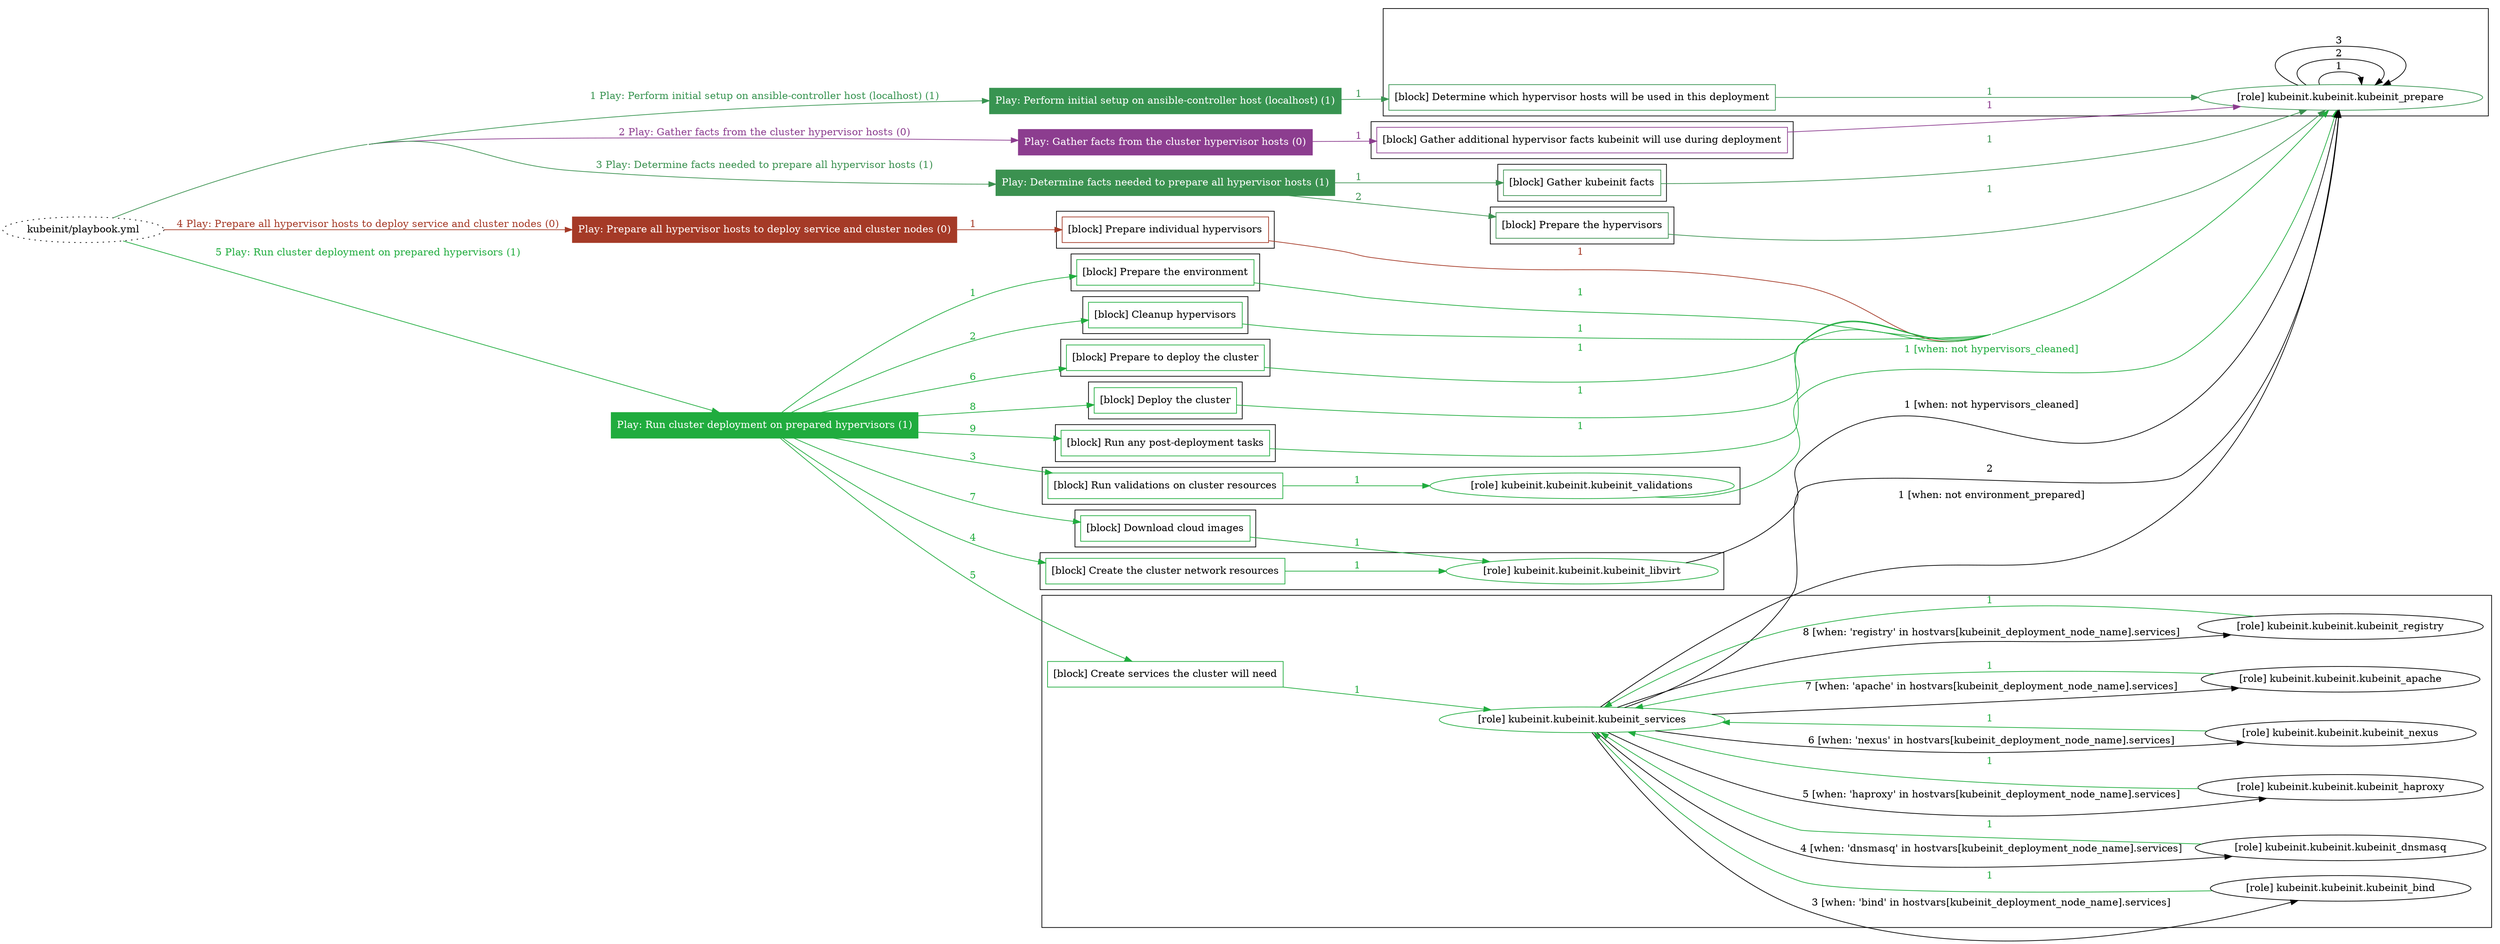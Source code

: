 digraph {
	graph [concentrate=true ordering=in rankdir=LR ratio=fill]
	edge [esep=5 sep=10]
	"kubeinit/playbook.yml" [URL="/home/runner/work/kubeinit/kubeinit/kubeinit/playbook.yml" id=playbook_087b9964 style=dotted]
	"kubeinit/playbook.yml" -> play_9bd890f5 [label="1 Play: Perform initial setup on ansible-controller host (localhost) (1)" color="#389451" fontcolor="#389451" id=edge_playbook_087b9964_play_9bd890f5 labeltooltip="1 Play: Perform initial setup on ansible-controller host (localhost) (1)" tooltip="1 Play: Perform initial setup on ansible-controller host (localhost) (1)"]
	subgraph "Play: Perform initial setup on ansible-controller host (localhost) (1)" {
		play_9bd890f5 [label="Play: Perform initial setup on ansible-controller host (localhost) (1)" URL="/home/runner/work/kubeinit/kubeinit/kubeinit/playbook.yml" color="#389451" fontcolor="#ffffff" id=play_9bd890f5 shape=box style=filled tooltip=localhost]
		play_9bd890f5 -> block_a729d3e6 [label=1 color="#389451" fontcolor="#389451" id=edge_1_play_9bd890f5_block_a729d3e6 labeltooltip=1 tooltip=1]
		subgraph cluster_block_a729d3e6 {
			block_a729d3e6 [label="[block] Determine which hypervisor hosts will be used in this deployment" URL="/home/runner/work/kubeinit/kubeinit/kubeinit/playbook.yml" color="#389451" id=block_a729d3e6 labeltooltip="Determine which hypervisor hosts will be used in this deployment" shape=box tooltip="Determine which hypervisor hosts will be used in this deployment"]
			block_a729d3e6 -> role_2690aaf3 [label="1 " color="#389451" fontcolor="#389451" id=edge_1_block_a729d3e6_role_2690aaf3 labeltooltip="1 " tooltip="1 "]
			subgraph "kubeinit.kubeinit.kubeinit_prepare" {
				role_2690aaf3 [label="[role] kubeinit.kubeinit.kubeinit_prepare" URL="/home/runner/work/kubeinit/kubeinit/kubeinit/playbook.yml" color="#389451" id=role_2690aaf3 tooltip="kubeinit.kubeinit.kubeinit_prepare"]
				role_2690aaf3 -> role_2690aaf3 [label="1 " color=black fontcolor=black id=edge_1_role_2690aaf3_role_2690aaf3 labeltooltip="1 " tooltip="1 "]
				role_2690aaf3 -> role_2690aaf3 [label="2 " color=black fontcolor=black id=edge_2_role_2690aaf3_role_2690aaf3 labeltooltip="2 " tooltip="2 "]
				role_2690aaf3 -> role_2690aaf3 [label="3 " color=black fontcolor=black id=edge_3_role_2690aaf3_role_2690aaf3 labeltooltip="3 " tooltip="3 "]
			}
		}
	}
	"kubeinit/playbook.yml" -> play_606b68a1 [label="2 Play: Gather facts from the cluster hypervisor hosts (0)" color="#8c3d8f" fontcolor="#8c3d8f" id=edge_playbook_087b9964_play_606b68a1 labeltooltip="2 Play: Gather facts from the cluster hypervisor hosts (0)" tooltip="2 Play: Gather facts from the cluster hypervisor hosts (0)"]
	subgraph "Play: Gather facts from the cluster hypervisor hosts (0)" {
		play_606b68a1 [label="Play: Gather facts from the cluster hypervisor hosts (0)" URL="/home/runner/work/kubeinit/kubeinit/kubeinit/playbook.yml" color="#8c3d8f" fontcolor="#ffffff" id=play_606b68a1 shape=box style=filled tooltip="Play: Gather facts from the cluster hypervisor hosts (0)"]
		play_606b68a1 -> block_064a68bc [label=1 color="#8c3d8f" fontcolor="#8c3d8f" id=edge_1_play_606b68a1_block_064a68bc labeltooltip=1 tooltip=1]
		subgraph cluster_block_064a68bc {
			block_064a68bc [label="[block] Gather additional hypervisor facts kubeinit will use during deployment" URL="/home/runner/work/kubeinit/kubeinit/kubeinit/playbook.yml" color="#8c3d8f" id=block_064a68bc labeltooltip="Gather additional hypervisor facts kubeinit will use during deployment" shape=box tooltip="Gather additional hypervisor facts kubeinit will use during deployment"]
			block_064a68bc -> role_2690aaf3 [label="1 " color="#8c3d8f" fontcolor="#8c3d8f" id=edge_1_block_064a68bc_role_2690aaf3 labeltooltip="1 " tooltip="1 "]
		}
	}
	"kubeinit/playbook.yml" -> play_c51e7424 [label="3 Play: Determine facts needed to prepare all hypervisor hosts (1)" color="#3b9150" fontcolor="#3b9150" id=edge_playbook_087b9964_play_c51e7424 labeltooltip="3 Play: Determine facts needed to prepare all hypervisor hosts (1)" tooltip="3 Play: Determine facts needed to prepare all hypervisor hosts (1)"]
	subgraph "Play: Determine facts needed to prepare all hypervisor hosts (1)" {
		play_c51e7424 [label="Play: Determine facts needed to prepare all hypervisor hosts (1)" URL="/home/runner/work/kubeinit/kubeinit/kubeinit/playbook.yml" color="#3b9150" fontcolor="#ffffff" id=play_c51e7424 shape=box style=filled tooltip=localhost]
		play_c51e7424 -> block_fdedacd6 [label=1 color="#3b9150" fontcolor="#3b9150" id=edge_1_play_c51e7424_block_fdedacd6 labeltooltip=1 tooltip=1]
		subgraph cluster_block_fdedacd6 {
			block_fdedacd6 [label="[block] Gather kubeinit facts" URL="/home/runner/work/kubeinit/kubeinit/kubeinit/playbook.yml" color="#3b9150" id=block_fdedacd6 labeltooltip="Gather kubeinit facts" shape=box tooltip="Gather kubeinit facts"]
			block_fdedacd6 -> role_2690aaf3 [label="1 " color="#3b9150" fontcolor="#3b9150" id=edge_1_block_fdedacd6_role_2690aaf3 labeltooltip="1 " tooltip="1 "]
		}
		play_c51e7424 -> block_e318430d [label=2 color="#3b9150" fontcolor="#3b9150" id=edge_2_play_c51e7424_block_e318430d labeltooltip=2 tooltip=2]
		subgraph cluster_block_e318430d {
			block_e318430d [label="[block] Prepare the hypervisors" URL="/home/runner/work/kubeinit/kubeinit/kubeinit/playbook.yml" color="#3b9150" id=block_e318430d labeltooltip="Prepare the hypervisors" shape=box tooltip="Prepare the hypervisors"]
			block_e318430d -> role_2690aaf3 [label="1 " color="#3b9150" fontcolor="#3b9150" id=edge_1_block_e318430d_role_2690aaf3 labeltooltip="1 " tooltip="1 "]
		}
	}
	"kubeinit/playbook.yml" -> play_2da93118 [label="4 Play: Prepare all hypervisor hosts to deploy service and cluster nodes (0)" color="#a53a27" fontcolor="#a53a27" id=edge_playbook_087b9964_play_2da93118 labeltooltip="4 Play: Prepare all hypervisor hosts to deploy service and cluster nodes (0)" tooltip="4 Play: Prepare all hypervisor hosts to deploy service and cluster nodes (0)"]
	subgraph "Play: Prepare all hypervisor hosts to deploy service and cluster nodes (0)" {
		play_2da93118 [label="Play: Prepare all hypervisor hosts to deploy service and cluster nodes (0)" URL="/home/runner/work/kubeinit/kubeinit/kubeinit/playbook.yml" color="#a53a27" fontcolor="#ffffff" id=play_2da93118 shape=box style=filled tooltip="Play: Prepare all hypervisor hosts to deploy service and cluster nodes (0)"]
		play_2da93118 -> block_12d68b88 [label=1 color="#a53a27" fontcolor="#a53a27" id=edge_1_play_2da93118_block_12d68b88 labeltooltip=1 tooltip=1]
		subgraph cluster_block_12d68b88 {
			block_12d68b88 [label="[block] Prepare individual hypervisors" URL="/home/runner/work/kubeinit/kubeinit/kubeinit/playbook.yml" color="#a53a27" id=block_12d68b88 labeltooltip="Prepare individual hypervisors" shape=box tooltip="Prepare individual hypervisors"]
			block_12d68b88 -> role_2690aaf3 [label="1 " color="#a53a27" fontcolor="#a53a27" id=edge_1_block_12d68b88_role_2690aaf3 labeltooltip="1 " tooltip="1 "]
		}
	}
	"kubeinit/playbook.yml" -> play_da52f2a5 [label="5 Play: Run cluster deployment on prepared hypervisors (1)" color="#20ac3e" fontcolor="#20ac3e" id=edge_playbook_087b9964_play_da52f2a5 labeltooltip="5 Play: Run cluster deployment on prepared hypervisors (1)" tooltip="5 Play: Run cluster deployment on prepared hypervisors (1)"]
	subgraph "Play: Run cluster deployment on prepared hypervisors (1)" {
		play_da52f2a5 [label="Play: Run cluster deployment on prepared hypervisors (1)" URL="/home/runner/work/kubeinit/kubeinit/kubeinit/playbook.yml" color="#20ac3e" fontcolor="#ffffff" id=play_da52f2a5 shape=box style=filled tooltip=localhost]
		play_da52f2a5 -> block_e7a05524 [label=1 color="#20ac3e" fontcolor="#20ac3e" id=edge_1_play_da52f2a5_block_e7a05524 labeltooltip=1 tooltip=1]
		subgraph cluster_block_e7a05524 {
			block_e7a05524 [label="[block] Prepare the environment" URL="/home/runner/work/kubeinit/kubeinit/kubeinit/playbook.yml" color="#20ac3e" id=block_e7a05524 labeltooltip="Prepare the environment" shape=box tooltip="Prepare the environment"]
			block_e7a05524 -> role_2690aaf3 [label="1 " color="#20ac3e" fontcolor="#20ac3e" id=edge_1_block_e7a05524_role_2690aaf3 labeltooltip="1 " tooltip="1 "]
		}
		play_da52f2a5 -> block_38e19616 [label=2 color="#20ac3e" fontcolor="#20ac3e" id=edge_2_play_da52f2a5_block_38e19616 labeltooltip=2 tooltip=2]
		subgraph cluster_block_38e19616 {
			block_38e19616 [label="[block] Cleanup hypervisors" URL="/home/runner/work/kubeinit/kubeinit/kubeinit/playbook.yml" color="#20ac3e" id=block_38e19616 labeltooltip="Cleanup hypervisors" shape=box tooltip="Cleanup hypervisors"]
			block_38e19616 -> role_2690aaf3 [label="1 " color="#20ac3e" fontcolor="#20ac3e" id=edge_1_block_38e19616_role_2690aaf3 labeltooltip="1 " tooltip="1 "]
		}
		play_da52f2a5 -> block_ae7b5a54 [label=3 color="#20ac3e" fontcolor="#20ac3e" id=edge_3_play_da52f2a5_block_ae7b5a54 labeltooltip=3 tooltip=3]
		subgraph cluster_block_ae7b5a54 {
			block_ae7b5a54 [label="[block] Run validations on cluster resources" URL="/home/runner/work/kubeinit/kubeinit/kubeinit/playbook.yml" color="#20ac3e" id=block_ae7b5a54 labeltooltip="Run validations on cluster resources" shape=box tooltip="Run validations on cluster resources"]
			block_ae7b5a54 -> role_703bbfa8 [label="1 " color="#20ac3e" fontcolor="#20ac3e" id=edge_1_block_ae7b5a54_role_703bbfa8 labeltooltip="1 " tooltip="1 "]
			subgraph "kubeinit.kubeinit.kubeinit_validations" {
				role_703bbfa8 [label="[role] kubeinit.kubeinit.kubeinit_validations" URL="/home/runner/work/kubeinit/kubeinit/kubeinit/playbook.yml" color="#20ac3e" id=role_703bbfa8 tooltip="kubeinit.kubeinit.kubeinit_validations"]
				role_703bbfa8 -> role_2690aaf3 [label="1 [when: not hypervisors_cleaned]" color="#20ac3e" fontcolor="#20ac3e" id=edge_1_role_703bbfa8_role_2690aaf3 labeltooltip="1 [when: not hypervisors_cleaned]" tooltip="1 [when: not hypervisors_cleaned]"]
			}
		}
		play_da52f2a5 -> block_1aff28df [label=4 color="#20ac3e" fontcolor="#20ac3e" id=edge_4_play_da52f2a5_block_1aff28df labeltooltip=4 tooltip=4]
		subgraph cluster_block_1aff28df {
			block_1aff28df [label="[block] Create the cluster network resources" URL="/home/runner/work/kubeinit/kubeinit/kubeinit/playbook.yml" color="#20ac3e" id=block_1aff28df labeltooltip="Create the cluster network resources" shape=box tooltip="Create the cluster network resources"]
			block_1aff28df -> role_95bb0388 [label="1 " color="#20ac3e" fontcolor="#20ac3e" id=edge_1_block_1aff28df_role_95bb0388 labeltooltip="1 " tooltip="1 "]
			subgraph "kubeinit.kubeinit.kubeinit_libvirt" {
				role_95bb0388 [label="[role] kubeinit.kubeinit.kubeinit_libvirt" URL="/home/runner/work/kubeinit/kubeinit/kubeinit/playbook.yml" color="#20ac3e" id=role_95bb0388 tooltip="kubeinit.kubeinit.kubeinit_libvirt"]
				role_95bb0388 -> role_2690aaf3 [label="1 [when: not hypervisors_cleaned]" color=black fontcolor=black id=edge_1_role_95bb0388_role_2690aaf3 labeltooltip="1 [when: not hypervisors_cleaned]" tooltip="1 [when: not hypervisors_cleaned]"]
			}
		}
		play_da52f2a5 -> block_e94f64b0 [label=5 color="#20ac3e" fontcolor="#20ac3e" id=edge_5_play_da52f2a5_block_e94f64b0 labeltooltip=5 tooltip=5]
		subgraph cluster_block_e94f64b0 {
			block_e94f64b0 [label="[block] Create services the cluster will need" URL="/home/runner/work/kubeinit/kubeinit/kubeinit/playbook.yml" color="#20ac3e" id=block_e94f64b0 labeltooltip="Create services the cluster will need" shape=box tooltip="Create services the cluster will need"]
			block_e94f64b0 -> role_c3b6ca17 [label="1 " color="#20ac3e" fontcolor="#20ac3e" id=edge_1_block_e94f64b0_role_c3b6ca17 labeltooltip="1 " tooltip="1 "]
			subgraph "kubeinit.kubeinit.kubeinit_services" {
				role_c3b6ca17 [label="[role] kubeinit.kubeinit.kubeinit_services" URL="/home/runner/work/kubeinit/kubeinit/kubeinit/playbook.yml" color="#20ac3e" id=role_c3b6ca17 tooltip="kubeinit.kubeinit.kubeinit_services"]
				role_c3b6ca17 -> role_2690aaf3 [label="1 [when: not environment_prepared]" color=black fontcolor=black id=edge_1_role_c3b6ca17_role_2690aaf3 labeltooltip="1 [when: not environment_prepared]" tooltip="1 [when: not environment_prepared]"]
				role_c3b6ca17 -> role_2690aaf3 [label="2 " color=black fontcolor=black id=edge_2_role_c3b6ca17_role_2690aaf3 labeltooltip="2 " tooltip="2 "]
				role_c3b6ca17 -> role_11ad6480 [label="3 [when: 'bind' in hostvars[kubeinit_deployment_node_name].services]" color=black fontcolor=black id=edge_3_role_c3b6ca17_role_11ad6480 labeltooltip="3 [when: 'bind' in hostvars[kubeinit_deployment_node_name].services]" tooltip="3 [when: 'bind' in hostvars[kubeinit_deployment_node_name].services]"]
				subgraph "kubeinit.kubeinit.kubeinit_bind" {
					role_11ad6480 [label="[role] kubeinit.kubeinit.kubeinit_bind" URL="/home/runner/.ansible/collections/ansible_collections/kubeinit/kubeinit/roles/kubeinit_services/tasks/start_services_containers.yml" color=black id=role_11ad6480 tooltip="kubeinit.kubeinit.kubeinit_bind"]
					role_11ad6480 -> role_c3b6ca17 [label="1 " color="#20ac3e" fontcolor="#20ac3e" id=edge_1_role_11ad6480_role_c3b6ca17 labeltooltip="1 " tooltip="1 "]
				}
				role_c3b6ca17 -> role_bdbcb030 [label="4 [when: 'dnsmasq' in hostvars[kubeinit_deployment_node_name].services]" color=black fontcolor=black id=edge_4_role_c3b6ca17_role_bdbcb030 labeltooltip="4 [when: 'dnsmasq' in hostvars[kubeinit_deployment_node_name].services]" tooltip="4 [when: 'dnsmasq' in hostvars[kubeinit_deployment_node_name].services]"]
				subgraph "kubeinit.kubeinit.kubeinit_dnsmasq" {
					role_bdbcb030 [label="[role] kubeinit.kubeinit.kubeinit_dnsmasq" URL="/home/runner/.ansible/collections/ansible_collections/kubeinit/kubeinit/roles/kubeinit_services/tasks/start_services_containers.yml" color=black id=role_bdbcb030 tooltip="kubeinit.kubeinit.kubeinit_dnsmasq"]
					role_bdbcb030 -> role_c3b6ca17 [label="1 " color="#20ac3e" fontcolor="#20ac3e" id=edge_1_role_bdbcb030_role_c3b6ca17 labeltooltip="1 " tooltip="1 "]
				}
				role_c3b6ca17 -> role_cbd6e96e [label="5 [when: 'haproxy' in hostvars[kubeinit_deployment_node_name].services]" color=black fontcolor=black id=edge_5_role_c3b6ca17_role_cbd6e96e labeltooltip="5 [when: 'haproxy' in hostvars[kubeinit_deployment_node_name].services]" tooltip="5 [when: 'haproxy' in hostvars[kubeinit_deployment_node_name].services]"]
				subgraph "kubeinit.kubeinit.kubeinit_haproxy" {
					role_cbd6e96e [label="[role] kubeinit.kubeinit.kubeinit_haproxy" URL="/home/runner/.ansible/collections/ansible_collections/kubeinit/kubeinit/roles/kubeinit_services/tasks/start_services_containers.yml" color=black id=role_cbd6e96e tooltip="kubeinit.kubeinit.kubeinit_haproxy"]
					role_cbd6e96e -> role_c3b6ca17 [label="1 " color="#20ac3e" fontcolor="#20ac3e" id=edge_1_role_cbd6e96e_role_c3b6ca17 labeltooltip="1 " tooltip="1 "]
				}
				role_c3b6ca17 -> role_b2191203 [label="6 [when: 'nexus' in hostvars[kubeinit_deployment_node_name].services]" color=black fontcolor=black id=edge_6_role_c3b6ca17_role_b2191203 labeltooltip="6 [when: 'nexus' in hostvars[kubeinit_deployment_node_name].services]" tooltip="6 [when: 'nexus' in hostvars[kubeinit_deployment_node_name].services]"]
				subgraph "kubeinit.kubeinit.kubeinit_nexus" {
					role_b2191203 [label="[role] kubeinit.kubeinit.kubeinit_nexus" URL="/home/runner/.ansible/collections/ansible_collections/kubeinit/kubeinit/roles/kubeinit_services/tasks/start_services_containers.yml" color=black id=role_b2191203 tooltip="kubeinit.kubeinit.kubeinit_nexus"]
					role_b2191203 -> role_c3b6ca17 [label="1 " color="#20ac3e" fontcolor="#20ac3e" id=edge_1_role_b2191203_role_c3b6ca17 labeltooltip="1 " tooltip="1 "]
				}
				role_c3b6ca17 -> role_c993d7df [label="7 [when: 'apache' in hostvars[kubeinit_deployment_node_name].services]" color=black fontcolor=black id=edge_7_role_c3b6ca17_role_c993d7df labeltooltip="7 [when: 'apache' in hostvars[kubeinit_deployment_node_name].services]" tooltip="7 [when: 'apache' in hostvars[kubeinit_deployment_node_name].services]"]
				subgraph "kubeinit.kubeinit.kubeinit_apache" {
					role_c993d7df [label="[role] kubeinit.kubeinit.kubeinit_apache" URL="/home/runner/.ansible/collections/ansible_collections/kubeinit/kubeinit/roles/kubeinit_services/tasks/start_services_containers.yml" color=black id=role_c993d7df tooltip="kubeinit.kubeinit.kubeinit_apache"]
					role_c993d7df -> role_c3b6ca17 [label="1 " color="#20ac3e" fontcolor="#20ac3e" id=edge_1_role_c993d7df_role_c3b6ca17 labeltooltip="1 " tooltip="1 "]
				}
				role_c3b6ca17 -> role_898f9f96 [label="8 [when: 'registry' in hostvars[kubeinit_deployment_node_name].services]" color=black fontcolor=black id=edge_8_role_c3b6ca17_role_898f9f96 labeltooltip="8 [when: 'registry' in hostvars[kubeinit_deployment_node_name].services]" tooltip="8 [when: 'registry' in hostvars[kubeinit_deployment_node_name].services]"]
				subgraph "kubeinit.kubeinit.kubeinit_registry" {
					role_898f9f96 [label="[role] kubeinit.kubeinit.kubeinit_registry" URL="/home/runner/.ansible/collections/ansible_collections/kubeinit/kubeinit/roles/kubeinit_services/tasks/start_services_containers.yml" color=black id=role_898f9f96 tooltip="kubeinit.kubeinit.kubeinit_registry"]
					role_898f9f96 -> role_c3b6ca17 [label="1 " color="#20ac3e" fontcolor="#20ac3e" id=edge_1_role_898f9f96_role_c3b6ca17 labeltooltip="1 " tooltip="1 "]
				}
			}
		}
		play_da52f2a5 -> block_75a67822 [label=6 color="#20ac3e" fontcolor="#20ac3e" id=edge_6_play_da52f2a5_block_75a67822 labeltooltip=6 tooltip=6]
		subgraph cluster_block_75a67822 {
			block_75a67822 [label="[block] Prepare to deploy the cluster" URL="/home/runner/work/kubeinit/kubeinit/kubeinit/playbook.yml" color="#20ac3e" id=block_75a67822 labeltooltip="Prepare to deploy the cluster" shape=box tooltip="Prepare to deploy the cluster"]
			block_75a67822 -> role_2690aaf3 [label="1 " color="#20ac3e" fontcolor="#20ac3e" id=edge_1_block_75a67822_role_2690aaf3 labeltooltip="1 " tooltip="1 "]
		}
		play_da52f2a5 -> block_51926ebc [label=7 color="#20ac3e" fontcolor="#20ac3e" id=edge_7_play_da52f2a5_block_51926ebc labeltooltip=7 tooltip=7]
		subgraph cluster_block_51926ebc {
			block_51926ebc [label="[block] Download cloud images" URL="/home/runner/work/kubeinit/kubeinit/kubeinit/playbook.yml" color="#20ac3e" id=block_51926ebc labeltooltip="Download cloud images" shape=box tooltip="Download cloud images"]
			block_51926ebc -> role_95bb0388 [label="1 " color="#20ac3e" fontcolor="#20ac3e" id=edge_1_block_51926ebc_role_95bb0388 labeltooltip="1 " tooltip="1 "]
		}
		play_da52f2a5 -> block_aa2df000 [label=8 color="#20ac3e" fontcolor="#20ac3e" id=edge_8_play_da52f2a5_block_aa2df000 labeltooltip=8 tooltip=8]
		subgraph cluster_block_aa2df000 {
			block_aa2df000 [label="[block] Deploy the cluster" URL="/home/runner/work/kubeinit/kubeinit/kubeinit/playbook.yml" color="#20ac3e" id=block_aa2df000 labeltooltip="Deploy the cluster" shape=box tooltip="Deploy the cluster"]
			block_aa2df000 -> role_2690aaf3 [label="1 " color="#20ac3e" fontcolor="#20ac3e" id=edge_1_block_aa2df000_role_2690aaf3 labeltooltip="1 " tooltip="1 "]
		}
		play_da52f2a5 -> block_d6a87bd9 [label=9 color="#20ac3e" fontcolor="#20ac3e" id=edge_9_play_da52f2a5_block_d6a87bd9 labeltooltip=9 tooltip=9]
		subgraph cluster_block_d6a87bd9 {
			block_d6a87bd9 [label="[block] Run any post-deployment tasks" URL="/home/runner/work/kubeinit/kubeinit/kubeinit/playbook.yml" color="#20ac3e" id=block_d6a87bd9 labeltooltip="Run any post-deployment tasks" shape=box tooltip="Run any post-deployment tasks"]
			block_d6a87bd9 -> role_2690aaf3 [label="1 " color="#20ac3e" fontcolor="#20ac3e" id=edge_1_block_d6a87bd9_role_2690aaf3 labeltooltip="1 " tooltip="1 "]
		}
	}
}
